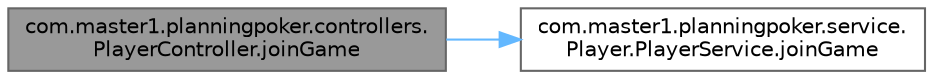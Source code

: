 digraph "com.master1.planningpoker.controllers.PlayerController.joinGame"
{
 // LATEX_PDF_SIZE
  bgcolor="transparent";
  edge [fontname=Helvetica,fontsize=10,labelfontname=Helvetica,labelfontsize=10];
  node [fontname=Helvetica,fontsize=10,shape=box,height=0.2,width=0.4];
  rankdir="LR";
  Node1 [id="Node000001",label="com.master1.planningpoker.controllers.\lPlayerController.joinGame",height=0.2,width=0.4,color="gray40", fillcolor="grey60", style="filled", fontcolor="black",tooltip="Permet à un joueur de rejoindre une partie. Cette méthode permet à un joueur de rejoindre un jeu spéc..."];
  Node1 -> Node2 [id="edge1_Node000001_Node000002",color="steelblue1",style="solid",tooltip=" "];
  Node2 [id="Node000002",label="com.master1.planningpoker.service.\lPlayer.PlayerService.joinGame",height=0.2,width=0.4,color="grey40", fillcolor="white", style="filled",URL="$classcom_1_1master1_1_1planningpoker_1_1service_1_1_player_1_1_player_service.html#ac7209dc69cddcd45c051ddcd214f8022",tooltip=" "];
}
